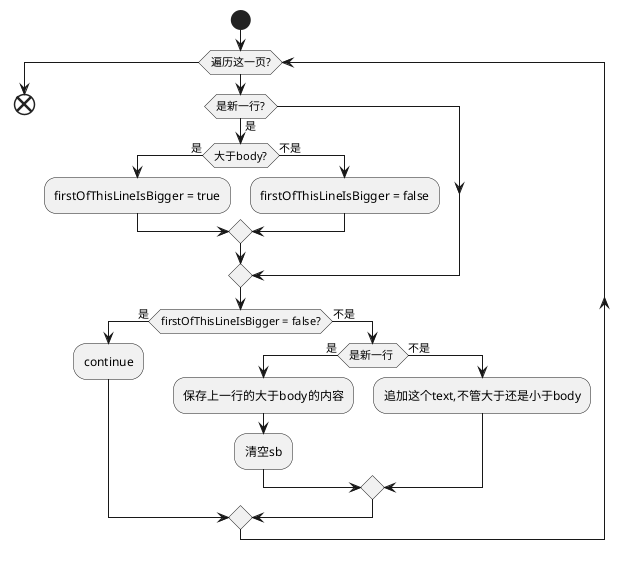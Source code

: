 @startuml
start
while(遍历这一页?)
if (是新一行?) then(是)
if(大于body?) then (是)
:firstOfThisLineIsBigger = true;
else (不是)
:firstOfThisLineIsBigger = false;
endif
endif
if(firstOfThisLineIsBigger = false?) then (是)
:continue;
else (不是)
if(是新一行 ) then (是)
:保存上一行的大于body的内容;
:清空sb;
else (不是)
:追加这个text,不管大于还是小于body;
endif
endif
endwhile
end
@enduml